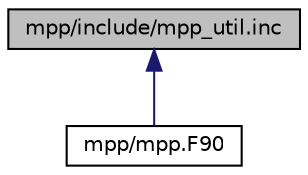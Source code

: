 digraph "mpp/include/mpp_util.inc"
{
 // INTERACTIVE_SVG=YES
 // LATEX_PDF_SIZE
  edge [fontname="Helvetica",fontsize="10",labelfontname="Helvetica",labelfontsize="10"];
  node [fontname="Helvetica",fontsize="10",shape=record];
  Node1 [label="mpp/include/mpp_util.inc",height=0.2,width=0.4,color="black", fillcolor="grey75", style="filled", fontcolor="black",tooltip="General utility functions for use in mpp_mod."];
  Node1 -> Node2 [dir="back",color="midnightblue",fontsize="10",style="solid",fontname="Helvetica"];
  Node2 [label="mpp/mpp.F90",height=0.2,width=0.4,color="black", fillcolor="white", style="filled",URL="$mpp_8F90.html",tooltip="File for mpp_mod."];
}
